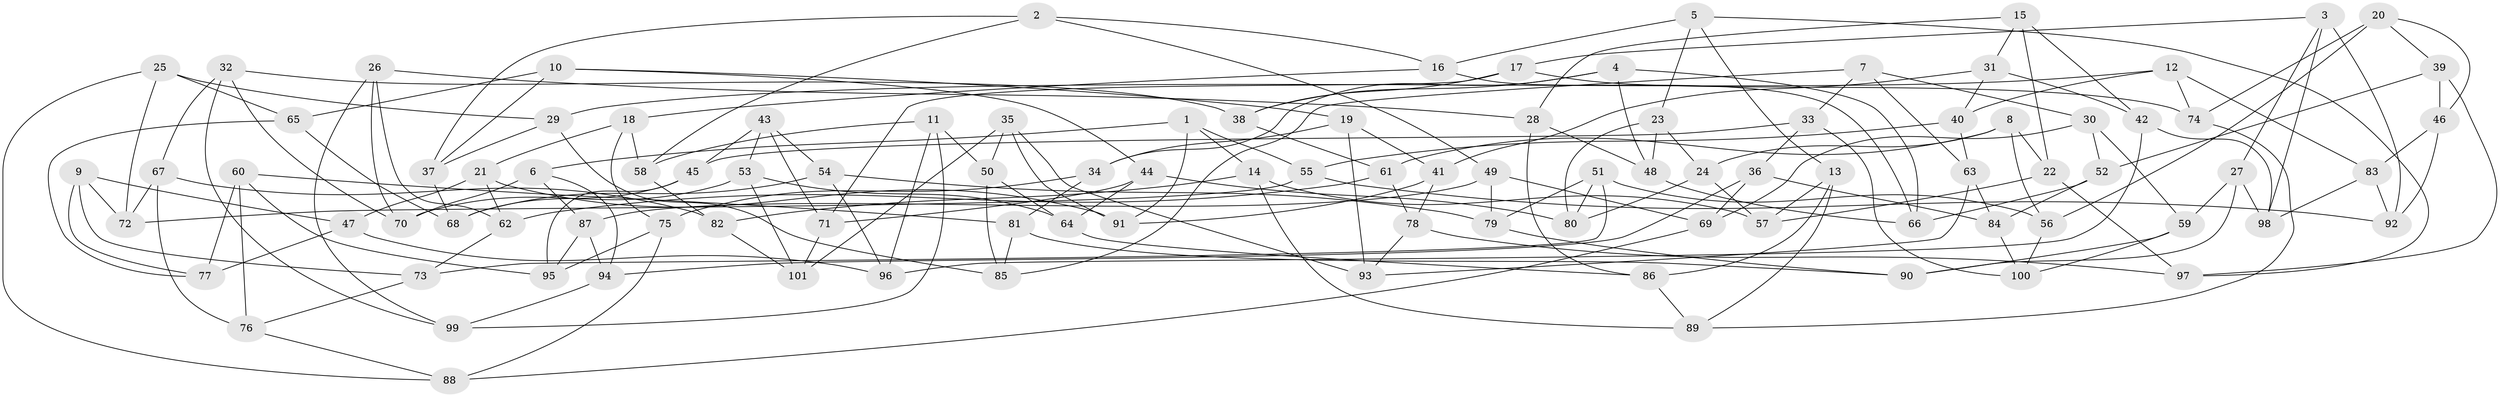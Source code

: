 // coarse degree distribution, {4: 0.3114754098360656, 5: 0.29508196721311475, 3: 0.03278688524590164, 6: 0.32786885245901637, 2: 0.03278688524590164}
// Generated by graph-tools (version 1.1) at 2025/38/03/04/25 23:38:09]
// undirected, 101 vertices, 202 edges
graph export_dot {
  node [color=gray90,style=filled];
  1;
  2;
  3;
  4;
  5;
  6;
  7;
  8;
  9;
  10;
  11;
  12;
  13;
  14;
  15;
  16;
  17;
  18;
  19;
  20;
  21;
  22;
  23;
  24;
  25;
  26;
  27;
  28;
  29;
  30;
  31;
  32;
  33;
  34;
  35;
  36;
  37;
  38;
  39;
  40;
  41;
  42;
  43;
  44;
  45;
  46;
  47;
  48;
  49;
  50;
  51;
  52;
  53;
  54;
  55;
  56;
  57;
  58;
  59;
  60;
  61;
  62;
  63;
  64;
  65;
  66;
  67;
  68;
  69;
  70;
  71;
  72;
  73;
  74;
  75;
  76;
  77;
  78;
  79;
  80;
  81;
  82;
  83;
  84;
  85;
  86;
  87;
  88;
  89;
  90;
  91;
  92;
  93;
  94;
  95;
  96;
  97;
  98;
  99;
  100;
  101;
  1 -- 14;
  1 -- 91;
  1 -- 55;
  1 -- 6;
  2 -- 37;
  2 -- 58;
  2 -- 49;
  2 -- 16;
  3 -- 27;
  3 -- 92;
  3 -- 98;
  3 -- 17;
  4 -- 38;
  4 -- 48;
  4 -- 34;
  4 -- 66;
  5 -- 16;
  5 -- 23;
  5 -- 97;
  5 -- 13;
  6 -- 94;
  6 -- 87;
  6 -- 70;
  7 -- 85;
  7 -- 30;
  7 -- 63;
  7 -- 33;
  8 -- 56;
  8 -- 24;
  8 -- 61;
  8 -- 22;
  9 -- 77;
  9 -- 47;
  9 -- 73;
  9 -- 72;
  10 -- 19;
  10 -- 44;
  10 -- 65;
  10 -- 37;
  11 -- 99;
  11 -- 58;
  11 -- 96;
  11 -- 50;
  12 -- 40;
  12 -- 83;
  12 -- 74;
  12 -- 29;
  13 -- 89;
  13 -- 86;
  13 -- 57;
  14 -- 89;
  14 -- 57;
  14 -- 82;
  15 -- 22;
  15 -- 42;
  15 -- 31;
  15 -- 28;
  16 -- 18;
  16 -- 66;
  17 -- 74;
  17 -- 71;
  17 -- 38;
  18 -- 21;
  18 -- 58;
  18 -- 75;
  19 -- 93;
  19 -- 34;
  19 -- 41;
  20 -- 74;
  20 -- 46;
  20 -- 39;
  20 -- 56;
  21 -- 91;
  21 -- 47;
  21 -- 62;
  22 -- 97;
  22 -- 57;
  23 -- 48;
  23 -- 24;
  23 -- 80;
  24 -- 80;
  24 -- 57;
  25 -- 29;
  25 -- 72;
  25 -- 88;
  25 -- 65;
  26 -- 28;
  26 -- 99;
  26 -- 70;
  26 -- 62;
  27 -- 90;
  27 -- 59;
  27 -- 98;
  28 -- 48;
  28 -- 86;
  29 -- 85;
  29 -- 37;
  30 -- 69;
  30 -- 59;
  30 -- 52;
  31 -- 41;
  31 -- 40;
  31 -- 42;
  32 -- 99;
  32 -- 38;
  32 -- 67;
  32 -- 70;
  33 -- 45;
  33 -- 100;
  33 -- 36;
  34 -- 75;
  34 -- 81;
  35 -- 93;
  35 -- 50;
  35 -- 91;
  35 -- 101;
  36 -- 69;
  36 -- 84;
  36 -- 94;
  37 -- 68;
  38 -- 61;
  39 -- 52;
  39 -- 97;
  39 -- 46;
  40 -- 63;
  40 -- 55;
  41 -- 78;
  41 -- 91;
  42 -- 98;
  42 -- 96;
  43 -- 71;
  43 -- 45;
  43 -- 53;
  43 -- 54;
  44 -- 64;
  44 -- 71;
  44 -- 80;
  45 -- 68;
  45 -- 95;
  46 -- 83;
  46 -- 92;
  47 -- 77;
  47 -- 96;
  48 -- 66;
  49 -- 79;
  49 -- 87;
  49 -- 69;
  50 -- 85;
  50 -- 64;
  51 -- 73;
  51 -- 80;
  51 -- 56;
  51 -- 79;
  52 -- 84;
  52 -- 66;
  53 -- 64;
  53 -- 101;
  53 -- 70;
  54 -- 68;
  54 -- 79;
  54 -- 96;
  55 -- 92;
  55 -- 72;
  56 -- 100;
  58 -- 82;
  59 -- 100;
  59 -- 90;
  60 -- 76;
  60 -- 81;
  60 -- 95;
  60 -- 77;
  61 -- 62;
  61 -- 78;
  62 -- 73;
  63 -- 84;
  63 -- 93;
  64 -- 86;
  65 -- 77;
  65 -- 68;
  67 -- 82;
  67 -- 72;
  67 -- 76;
  69 -- 88;
  71 -- 101;
  73 -- 76;
  74 -- 89;
  75 -- 88;
  75 -- 95;
  76 -- 88;
  78 -- 97;
  78 -- 93;
  79 -- 90;
  81 -- 85;
  81 -- 90;
  82 -- 101;
  83 -- 92;
  83 -- 98;
  84 -- 100;
  86 -- 89;
  87 -- 95;
  87 -- 94;
  94 -- 99;
}
